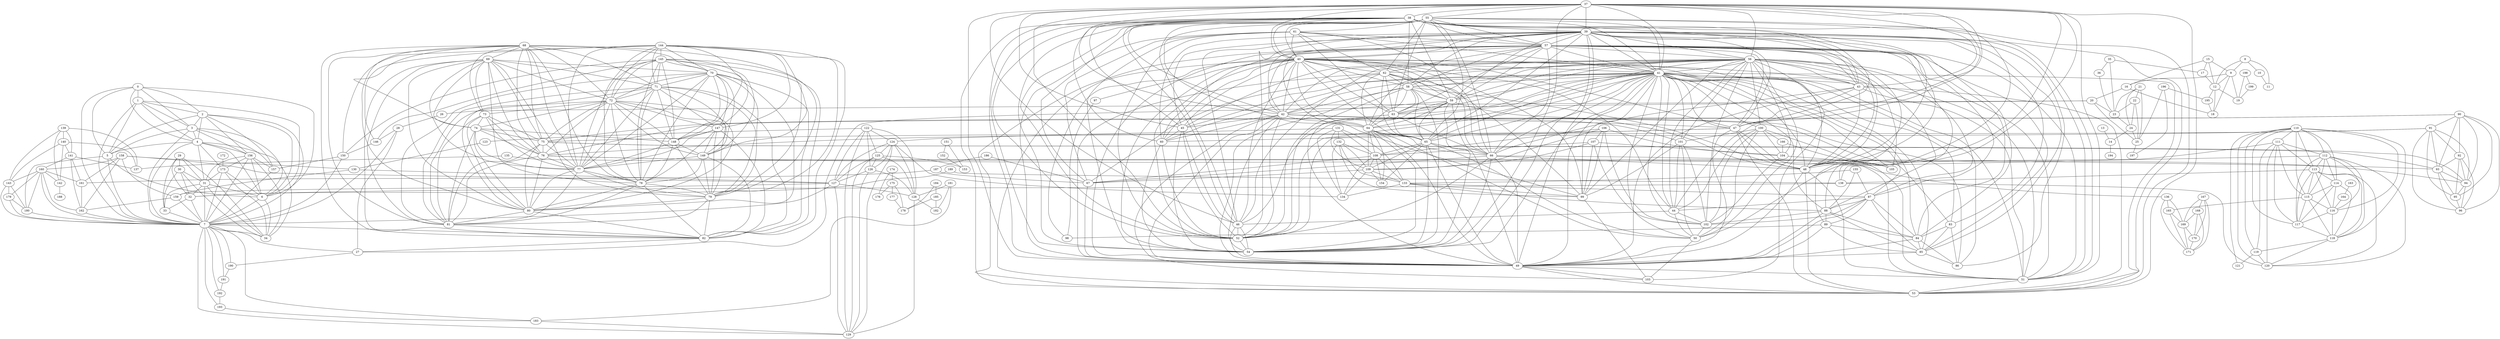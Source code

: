graph G {
0;
1;
2;
3;
4;
5;
6;
7;
8;
9;
10;
11;
12;
13;
14;
15;
16;
17;
18;
19;
20;
21;
22;
23;
24;
25;
26;
27;
28;
29;
30;
31;
32;
33;
34;
35;
36;
37;
38;
39;
40;
41;
42;
43;
44;
45;
46;
47;
48;
49;
50;
51;
52;
53;
54;
55;
56;
57;
58;
59;
60;
61;
62;
63;
64;
65;
66;
67;
68;
69;
70;
71;
72;
73;
74;
75;
76;
77;
78;
79;
80;
81;
82;
83;
84;
85;
86;
87;
88;
89;
90;
91;
92;
93;
94;
95;
96;
97;
98;
99;
100;
101;
102;
103;
104;
105;
106;
107;
108;
109;
110;
111;
112;
113;
114;
115;
116;
117;
118;
119;
120;
121;
122;
123;
124;
125;
126;
127;
128;
129;
130;
131;
132;
133;
134;
135;
136;
137;
138;
139;
140;
141;
142;
143;
144;
145;
146;
147;
148;
149;
150;
151;
152;
153;
154;
155;
156;
157;
158;
159;
160;
161;
162;
163;
164;
165;
166;
167;
168;
169;
170;
171;
172;
173;
174;
175;
176;
177;
178;
179;
180;
181;
182;
183;
184;
185;
186;
187;
188;
189;
190;
191;
192;
193;
194;
195;
196;
197;
198;
199;
0--1 ;
0--2 ;
0--3 ;
0--4 ;
0--5 ;
0--6 ;
0--7 ;
1--2 ;
1--3 ;
1--4 ;
1--5 ;
1--6 ;
1--7 ;
8--9 ;
8--10 ;
8--11 ;
8--12 ;
13--14 ;
15--9 ;
15--16 ;
15--17 ;
15--12 ;
9--16 ;
9--12 ;
9--18 ;
9--19 ;
16--20 ;
16--18 ;
21--22 ;
21--23 ;
21--24 ;
21--25 ;
22--23 ;
22--24 ;
22--25 ;
20--26 ;
20--23 ;
20--27 ;
20--25 ;
26--28 ;
29--30 ;
29--31 ;
29--32 ;
29--33 ;
29--34 ;
30--31 ;
30--32 ;
30--33 ;
30--34 ;
35--17 ;
35--36 ;
35--23 ;
17--12 ;
37--38 ;
37--39 ;
37--40 ;
37--41 ;
37--42 ;
37--43 ;
37--44 ;
37--45 ;
37--46 ;
37--47 ;
37--48 ;
37--49 ;
37--50 ;
37--51 ;
37--52 ;
37--53 ;
37--54 ;
37--55 ;
37--56 ;
38--39 ;
38--57 ;
38--40 ;
38--41 ;
38--58 ;
38--59 ;
38--42 ;
38--43 ;
38--46 ;
38--47 ;
38--48 ;
38--49 ;
38--51 ;
38--52 ;
38--53 ;
38--45 ;
38--60 ;
38--54 ;
55--61 ;
55--57 ;
55--40 ;
55--41 ;
55--62 ;
55--63 ;
55--64 ;
55--65 ;
55--66 ;
55--67 ;
55--48 ;
55--53 ;
55--46 ;
55--52 ;
55--54 ;
61--57 ;
61--62 ;
61--63 ;
61--66 ;
61--40 ;
61--41 ;
61--67 ;
61--49 ;
61--52 ;
61--54 ;
68--69 ;
68--70 ;
68--71 ;
68--72 ;
68--73 ;
68--74 ;
68--75 ;
68--76 ;
68--77 ;
68--78 ;
68--79 ;
68--80 ;
68--81 ;
68--82 ;
69--70 ;
69--71 ;
69--72 ;
69--73 ;
69--74 ;
69--75 ;
69--76 ;
69--77 ;
69--78 ;
69--79 ;
69--80 ;
69--81 ;
69--82 ;
39--57 ;
39--40 ;
39--56 ;
39--41 ;
39--58 ;
39--59 ;
39--42 ;
39--83 ;
39--64 ;
39--65 ;
39--43 ;
39--45 ;
39--46 ;
39--47 ;
39--48 ;
39--84 ;
39--85 ;
39--49 ;
39--86 ;
39--51 ;
39--52 ;
39--54 ;
39--60 ;
39--53 ;
57--40 ;
57--41 ;
57--62 ;
57--58 ;
57--59 ;
57--42 ;
57--87 ;
57--88 ;
57--43 ;
57--47 ;
57--89 ;
57--48 ;
57--84 ;
57--85 ;
57--49 ;
57--60 ;
57--51 ;
57--53 ;
57--56 ;
57--63 ;
57--66 ;
90--91 ;
90--92 ;
90--75 ;
90--76 ;
90--93 ;
90--94 ;
90--95 ;
90--96 ;
91--92 ;
91--75 ;
91--76 ;
91--93 ;
91--94 ;
91--95 ;
91--96 ;
40--41 ;
40--58 ;
40--59 ;
40--42 ;
40--45 ;
40--46 ;
40--47 ;
40--66 ;
40--97 ;
40--98 ;
40--60 ;
40--52 ;
40--54 ;
40--62 ;
40--63 ;
40--64 ;
40--65 ;
40--43 ;
40--44 ;
40--48 ;
40--99 ;
40--51 ;
40--53 ;
56--41 ;
56--62 ;
56--58 ;
56--59 ;
56--63 ;
56--42 ;
56--64 ;
56--65 ;
56--87 ;
56--88 ;
56--100 ;
56--101 ;
56--43 ;
56--44 ;
56--45 ;
56--46 ;
56--102 ;
56--48 ;
56--99 ;
56--50 ;
56--103 ;
56--51 ;
56--104 ;
56--105 ;
41--58 ;
41--59 ;
41--63 ;
41--42 ;
41--83 ;
41--64 ;
41--65 ;
41--87 ;
41--88 ;
41--100 ;
41--101 ;
41--43 ;
41--44 ;
41--45 ;
41--46 ;
41--102 ;
41--47 ;
41--66 ;
41--48 ;
41--84 ;
41--85 ;
41--99 ;
41--49 ;
41--86 ;
41--50 ;
41--51 ;
41--52 ;
41--53 ;
41--54 ;
41--60 ;
41--105 ;
106--107 ;
106--104 ;
106--102 ;
106--99 ;
106--108 ;
106--109 ;
107--104 ;
107--102 ;
107--99 ;
107--108 ;
107--109 ;
62--58 ;
62--59 ;
62--63 ;
62--64 ;
62--65 ;
62--66 ;
62--67 ;
62--99 ;
62--49 ;
58--59 ;
58--63 ;
58--42 ;
58--64 ;
58--65 ;
58--49 ;
58--52 ;
58--54 ;
58--48 ;
59--63 ;
59--42 ;
59--64 ;
59--65 ;
59--49 ;
59--52 ;
59--54 ;
59--48 ;
63--64 ;
63--65 ;
63--66 ;
63--49 ;
110--111 ;
110--112 ;
110--113 ;
110--114 ;
110--115 ;
110--116 ;
110--117 ;
110--118 ;
110--119 ;
110--120 ;
110--121 ;
42--83 ;
42--101 ;
42--45 ;
42--47 ;
42--99 ;
42--49 ;
42--86 ;
42--60 ;
42--103 ;
42--52 ;
42--54 ;
122--123 ;
122--124 ;
122--125 ;
122--126 ;
122--127 ;
122--128 ;
122--129 ;
123--130 ;
131--132 ;
131--108 ;
131--109 ;
131--133 ;
131--124 ;
131--134 ;
135--136 ;
135--137 ;
111--112 ;
111--113 ;
111--115 ;
111--117 ;
111--119 ;
111--138 ;
111--120 ;
139--140 ;
139--141 ;
139--137 ;
139--142 ;
139--143 ;
140--141 ;
140--137 ;
140--142 ;
140--143 ;
144--145 ;
144--70 ;
144--71 ;
144--72 ;
144--146 ;
144--147 ;
144--148 ;
144--149 ;
144--150 ;
144--77 ;
144--78 ;
144--79 ;
144--82 ;
145--70 ;
145--71 ;
145--72 ;
145--146 ;
145--147 ;
145--148 ;
145--149 ;
145--150 ;
145--77 ;
145--78 ;
145--79 ;
145--82 ;
70--71 ;
70--72 ;
70--147 ;
70--148 ;
70--149 ;
70--77 ;
70--78 ;
70--79 ;
70--80 ;
70--81 ;
70--82 ;
71--72 ;
71--147 ;
71--148 ;
71--149 ;
71--77 ;
71--78 ;
71--79 ;
71--80 ;
71--81 ;
71--82 ;
72--73 ;
72--74 ;
72--75 ;
72--76 ;
72--147 ;
72--148 ;
72--77 ;
72--78 ;
72--79 ;
72--80 ;
72--81 ;
72--149 ;
73--74 ;
73--75 ;
73--76 ;
73--77 ;
73--80 ;
73--81 ;
74--75 ;
74--76 ;
74--77 ;
74--80 ;
74--81 ;
74--148 ;
132--108 ;
132--109 ;
132--133 ;
132--134 ;
132--99 ;
151--152 ;
151--153 ;
28--146 ;
28--27 ;
28--7 ;
146--150 ;
83--84 ;
83--85 ;
83--86 ;
64--65 ;
64--108 ;
64--109 ;
64--66 ;
64--49 ;
64--154 ;
64--50 ;
64--54 ;
65--108 ;
65--109 ;
65--66 ;
65--49 ;
65--154 ;
65--50 ;
65--54 ;
108--109 ;
108--133 ;
108--134 ;
108--67 ;
108--154 ;
109--133 ;
109--134 ;
109--67 ;
109--154 ;
155--133 ;
155--87 ;
155--88 ;
133--87 ;
133--88 ;
133--134 ;
133--99 ;
87--88 ;
87--44 ;
87--89 ;
87--84 ;
87--85 ;
87--49 ;
87--102 ;
88--89 ;
88--84 ;
88--85 ;
88--49 ;
88--102 ;
2--3 ;
2--4 ;
2--156 ;
2--5 ;
2--157 ;
2--6 ;
2--7 ;
3--4 ;
3--156 ;
3--5 ;
3--157 ;
3--6 ;
3--7 ;
112--113 ;
112--115 ;
112--116 ;
112--117 ;
112--118 ;
112--138 ;
112--120 ;
112--114 ;
113--115 ;
113--116 ;
113--117 ;
113--118 ;
113--138 ;
113--120 ;
113--114 ;
158--130 ;
158--127 ;
158--159 ;
158--160 ;
158--161 ;
158--162 ;
92--93 ;
92--94 ;
92--95 ;
92--96 ;
75--76 ;
75--93 ;
75--94 ;
75--77 ;
75--80 ;
75--81 ;
76--93 ;
76--94 ;
76--77 ;
76--80 ;
76--81 ;
93--94 ;
93--95 ;
93--96 ;
94--95 ;
94--96 ;
124--134 ;
124--125 ;
124--126 ;
124--127 ;
124--128 ;
124--129 ;
130--127 ;
130--159 ;
114--115 ;
114--116 ;
114--117 ;
114--118 ;
163--164 ;
115--116 ;
115--117 ;
115--118 ;
115--165 ;
164--116 ;
116--117 ;
116--118 ;
117--118 ;
118--119 ;
118--120 ;
100--166 ;
100--104 ;
100--101 ;
100--44 ;
100--102 ;
100--50 ;
100--105 ;
166--104 ;
166--105 ;
104--102 ;
104--105 ;
101--44 ;
101--102 ;
101--99 ;
101--50 ;
167--168 ;
167--169 ;
167--170 ;
167--171 ;
168--169 ;
168--170 ;
168--171 ;
43--47 ;
43--48 ;
43--49 ;
43--51 ;
43--53 ;
43--66 ;
44--46 ;
44--102 ;
44--50 ;
136--165 ;
136--169 ;
136--171 ;
45--46 ;
45--60 ;
45--52 ;
45--54 ;
46--49 ;
46--52 ;
46--54 ;
152--153 ;
165--169 ;
165--171 ;
102--50 ;
169--170 ;
169--171 ;
10--11 ;
36--23 ;
172--173 ;
174--175 ;
174--176 ;
175--176 ;
175--177 ;
175--178 ;
119--121 ;
119--120 ;
147--148 ;
147--149 ;
147--77 ;
147--78 ;
147--79 ;
147--82 ;
4--156 ;
4--173 ;
4--5 ;
4--31 ;
4--6 ;
4--7 ;
4--34 ;
141--160 ;
141--161 ;
141--137 ;
141--162 ;
125--126 ;
125--127 ;
125--153 ;
125--128 ;
125--129 ;
47--48 ;
47--49 ;
47--60 ;
47--51 ;
47--52 ;
47--53 ;
160--143 ;
160--179 ;
160--161 ;
160--162 ;
160--180 ;
160--7 ;
160--142 ;
89--84 ;
89--85 ;
89--49 ;
89--98 ;
126--127 ;
126--128 ;
126--129 ;
181--128 ;
181--182 ;
181--183 ;
184--185 ;
184--178 ;
148--149 ;
148--77 ;
148--78 ;
148--79 ;
143--179 ;
143--180 ;
143--7 ;
179--180 ;
179--7 ;
186--187 ;
186--67 ;
127--128 ;
127--159 ;
127--7 ;
127--129 ;
156--173 ;
156--31 ;
156--157 ;
156--6 ;
156--7 ;
156--34 ;
187--161 ;
187--67 ;
173--31 ;
173--6 ;
173--7 ;
173--34 ;
5--6 ;
5--180 ;
5--7 ;
161--162 ;
149--77 ;
149--78 ;
149--79 ;
149--82 ;
31--6 ;
31--32 ;
31--33 ;
31--7 ;
31--34 ;
66--67 ;
66--48 ;
66--49 ;
66--51 ;
66--52 ;
66--54 ;
67--49 ;
48--49 ;
48--51 ;
48--53 ;
128--182 ;
128--129 ;
185--182 ;
185--178 ;
150--157 ;
150--7 ;
157--7 ;
159--162 ;
159--7 ;
162--7 ;
177--178 ;
84--85 ;
84--49 ;
84--86 ;
85--49 ;
85--86 ;
142--188 ;
23--24 ;
99--103 ;
189--138 ;
189--32 ;
6--7 ;
6--34 ;
49--103 ;
49--51 ;
49--53 ;
77--78 ;
77--79 ;
77--80 ;
77--81 ;
78--79 ;
78--80 ;
78--81 ;
78--82 ;
79--80 ;
79--81 ;
79--82 ;
80--81 ;
80--82 ;
81--82 ;
95--96 ;
50--103 ;
138--32 ;
138--120 ;
180--7 ;
32--33 ;
32--7 ;
97--98 ;
33--7 ;
7--34 ;
7--27 ;
7--190 ;
7--191 ;
7--192 ;
7--183 ;
7--129 ;
7--82 ;
7--193 ;
60--52 ;
60--54 ;
170--171 ;
82--27 ;
27--190 ;
190--191 ;
191--192 ;
192--193 ;
193--183 ;
183--129 ;
51--53 ;
52--54 ;
24--14 ;
24--25 ;
14--194 ;
12--195 ;
12--18 ;
12--19 ;
196--195 ;
196--25 ;
196--197 ;
195--18 ;
25--197 ;
198--199 ;
198--19 ;
199--19 ;
}
